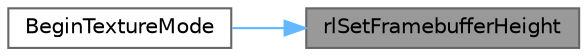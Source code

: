 digraph "rlSetFramebufferHeight"
{
 // LATEX_PDF_SIZE
  bgcolor="transparent";
  edge [fontname=Helvetica,fontsize=10,labelfontname=Helvetica,labelfontsize=10];
  node [fontname=Helvetica,fontsize=10,shape=box,height=0.2,width=0.4];
  rankdir="RL";
  Node1 [id="Node000001",label="rlSetFramebufferHeight",height=0.2,width=0.4,color="gray40", fillcolor="grey60", style="filled", fontcolor="black",tooltip=" "];
  Node1 -> Node2 [id="edge3_Node000001_Node000002",dir="back",color="steelblue1",style="solid",tooltip=" "];
  Node2 [id="Node000002",label="BeginTextureMode",height=0.2,width=0.4,color="grey40", fillcolor="white", style="filled",URL="$_classes_2lib_2rcore_8c.html#a23663ee6017fd17889536c1d6056ef70",tooltip=" "];
}
